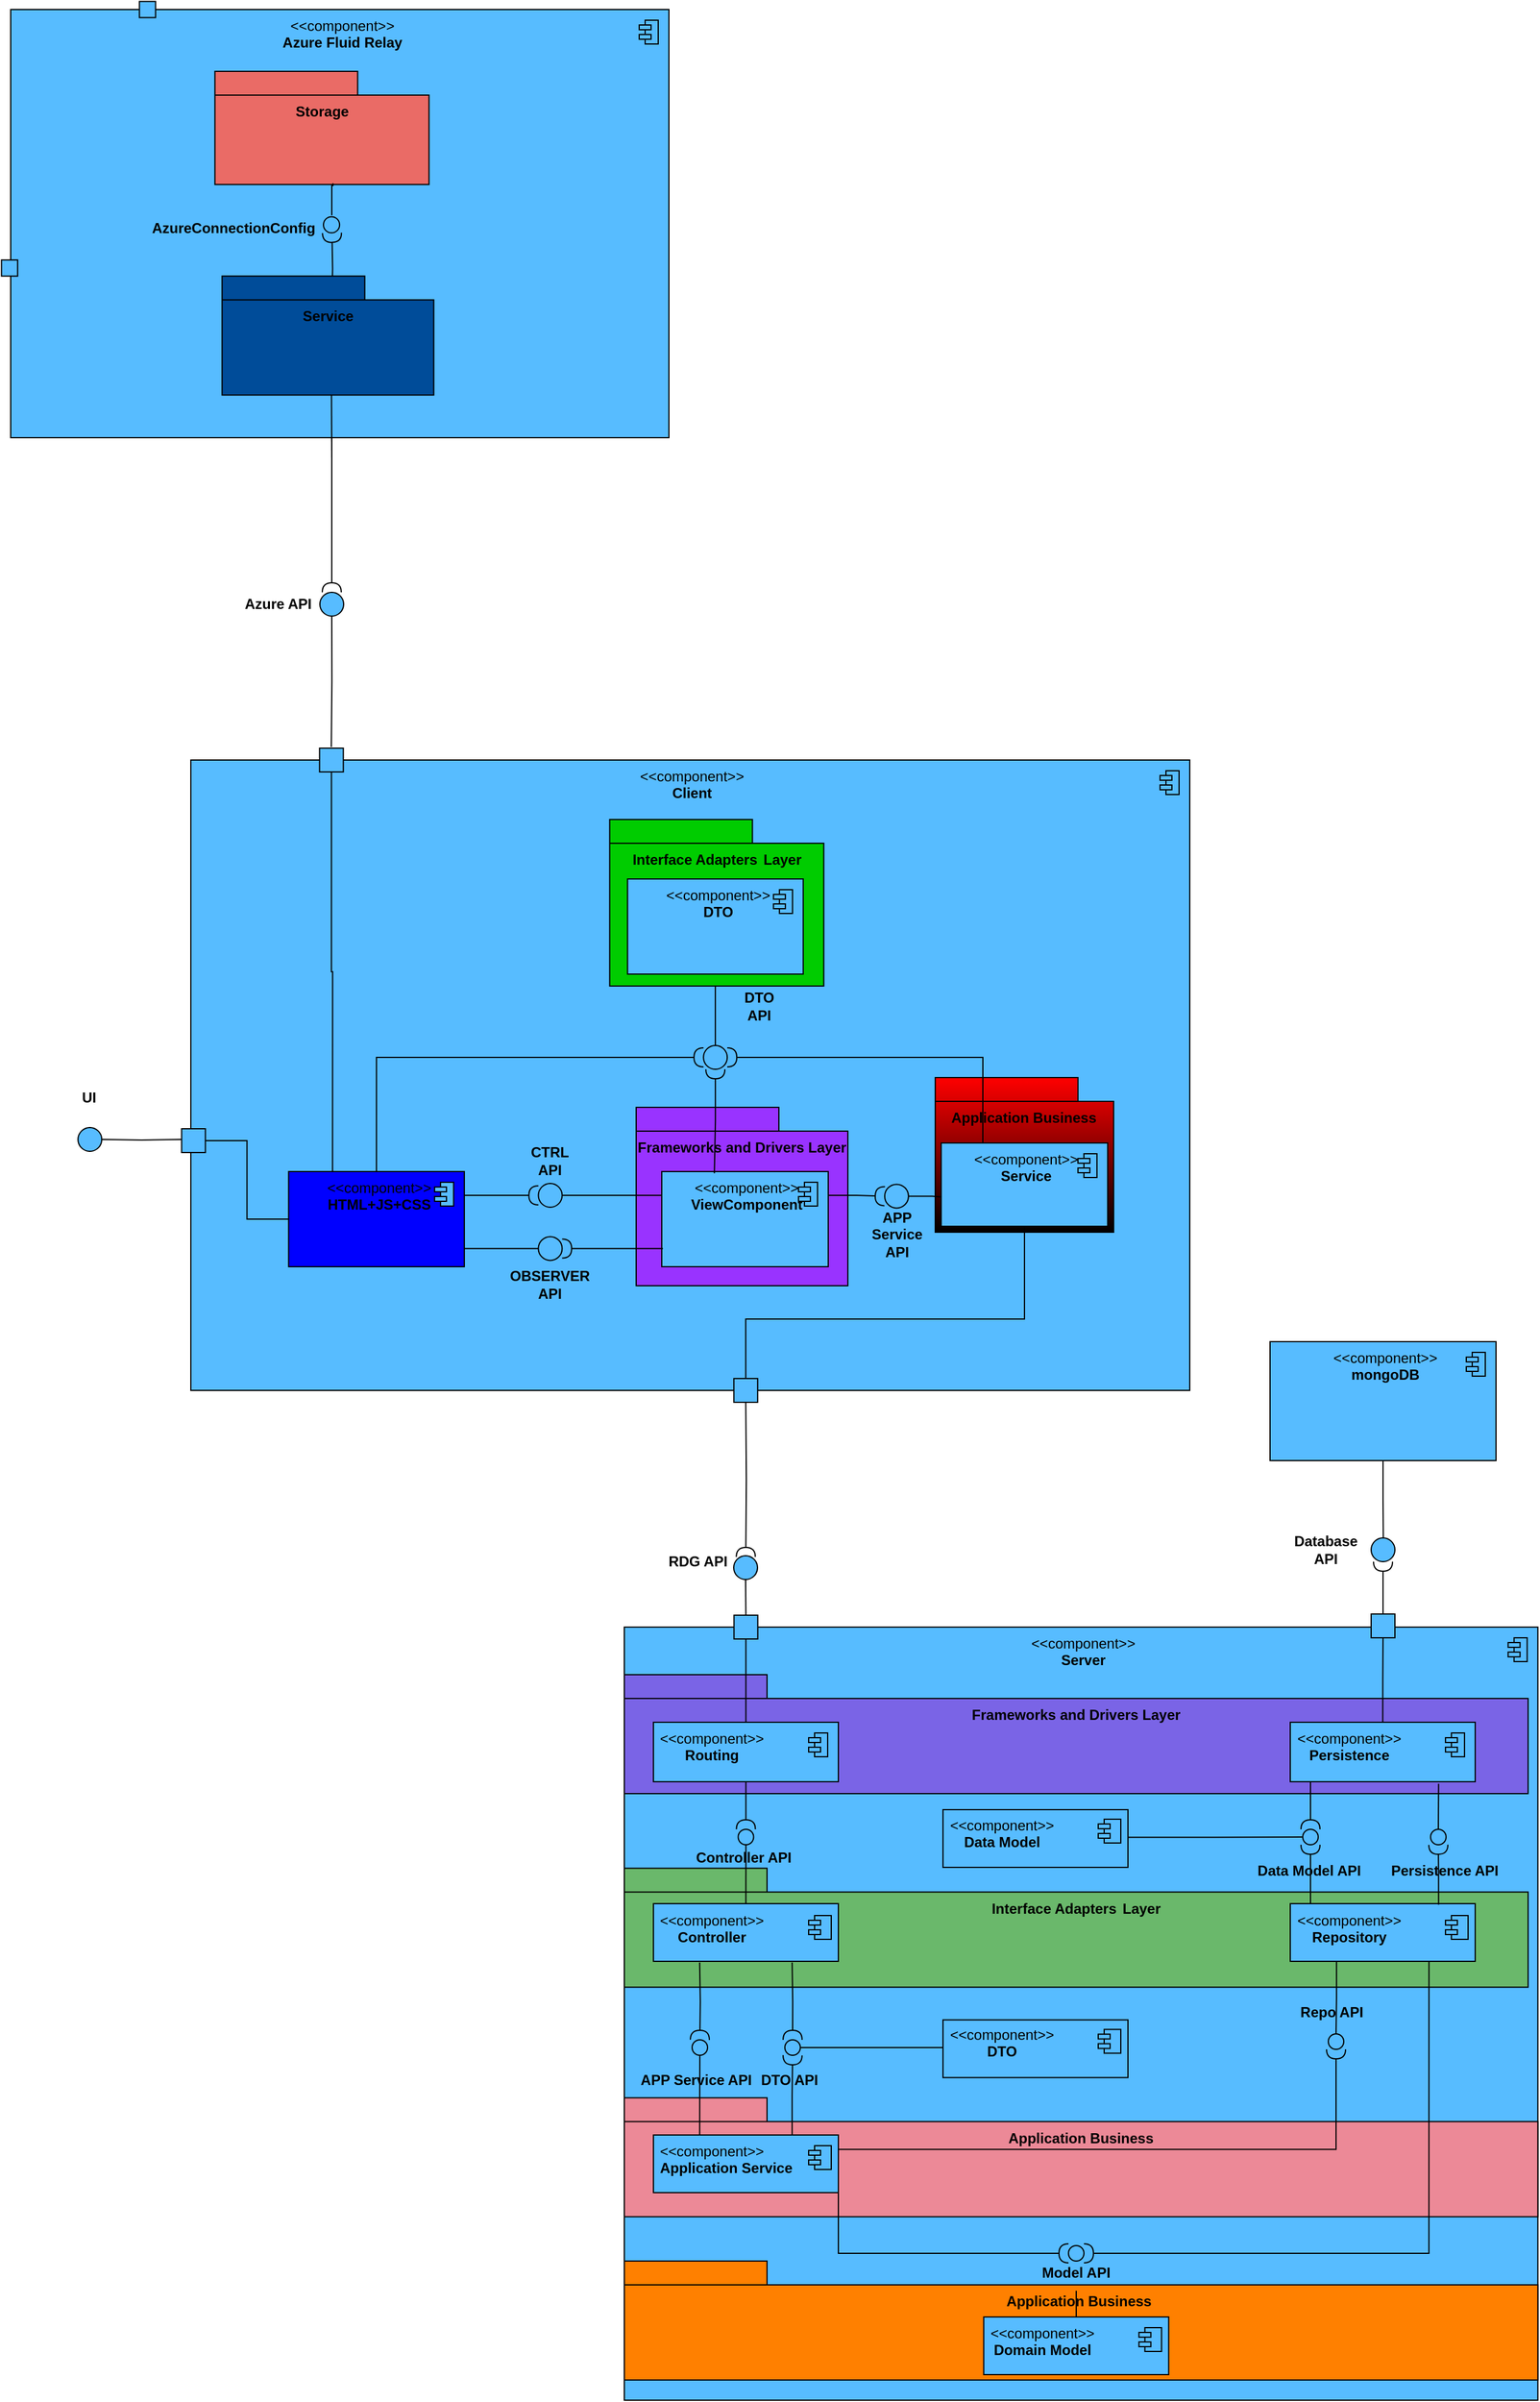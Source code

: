 <mxfile version="24.5.2" type="device">
  <diagram name="Página-1" id="wUoxnswPdTf4mjLQdT_u">
    <mxGraphModel dx="2261" dy="3084" grid="1" gridSize="10" guides="1" tooltips="1" connect="1" arrows="1" fold="1" page="1" pageScale="1" pageWidth="827" pageHeight="1169" math="0" shadow="0">
      <root>
        <mxCell id="0" />
        <mxCell id="1" parent="0" />
        <mxCell id="ajWUh77K1EoTgcpIGwOs-1" value="" style="fontStyle=1;align=center;verticalAlign=top;childLayout=stackLayout;horizontal=1;horizontalStack=0;resizeParent=1;resizeParentMax=0;resizeLast=0;marginBottom=0;fontColor=none;noLabel=1;fillColor=#57BCFF;" parent="1" vertex="1">
          <mxGeometry x="190" y="110" width="768.21" height="650" as="geometry" />
        </mxCell>
        <mxCell id="ajWUh77K1EoTgcpIGwOs-2" value="&amp;lt;&amp;lt;component&amp;gt;&amp;gt;&lt;br&gt;&lt;b&gt;Server&lt;/b&gt;" style="html=1;align=center;spacingLeft=4;verticalAlign=top;strokeColor=none;fillColor=none;whiteSpace=wrap;" parent="ajWUh77K1EoTgcpIGwOs-1" vertex="1">
          <mxGeometry width="768.21" height="650" as="geometry" />
        </mxCell>
        <mxCell id="ajWUh77K1EoTgcpIGwOs-3" value="Application Business&amp;nbsp;" style="shape=folder;fontStyle=1;tabWidth=120;tabHeight=20;tabPosition=left;html=1;boundedLbl=1;whiteSpace=wrap;fillColor=#FF8000;verticalAlign=top;strokeColor=#000000;" parent="ajWUh77K1EoTgcpIGwOs-2" vertex="1">
          <mxGeometry y="533" width="768.21" height="100" as="geometry" />
        </mxCell>
        <mxCell id="ajWUh77K1EoTgcpIGwOs-4" value="Application Business" style="shape=folder;fontStyle=1;tabWidth=120;tabHeight=20;tabPosition=left;html=1;boundedLbl=1;whiteSpace=wrap;fillColor=#ec8997;verticalAlign=top;strokeColor=#000000;" parent="ajWUh77K1EoTgcpIGwOs-2" vertex="1">
          <mxGeometry y="395.75" width="768.21" height="100" as="geometry" />
        </mxCell>
        <mxCell id="ajWUh77K1EoTgcpIGwOs-5" value="Interface Adapters&lt;span style=&quot;white-space: pre;&quot;&gt;&#x9;&lt;/span&gt; Layer" style="shape=folder;fontStyle=1;tabWidth=120;tabHeight=20;tabPosition=left;html=1;boundedLbl=1;whiteSpace=wrap;fillColor=#6AB86B;verticalAlign=top;" parent="ajWUh77K1EoTgcpIGwOs-2" vertex="1">
          <mxGeometry y="202.75" width="760" height="100" as="geometry" />
        </mxCell>
        <mxCell id="ajWUh77K1EoTgcpIGwOs-6" value="Frameworks and Drivers Layer" style="shape=folder;fontStyle=1;tabWidth=120;tabHeight=20;tabPosition=left;html=1;boundedLbl=1;whiteSpace=wrap;fillColor=#7a64e6;verticalAlign=top;" parent="ajWUh77K1EoTgcpIGwOs-2" vertex="1">
          <mxGeometry y="40" width="760" height="100" as="geometry" />
        </mxCell>
        <mxCell id="ajWUh77K1EoTgcpIGwOs-7" value="" style="shape=module;jettyWidth=10;jettyHeight=4;fillColor=#57BCFF;" parent="ajWUh77K1EoTgcpIGwOs-2" vertex="1">
          <mxGeometry x="1" width="16" height="20" relative="1" as="geometry">
            <mxPoint x="-25" y="9" as="offset" />
          </mxGeometry>
        </mxCell>
        <mxCell id="ajWUh77K1EoTgcpIGwOs-8" value="" style="fontStyle=1;align=center;verticalAlign=top;childLayout=stackLayout;horizontal=1;horizontalStack=0;resizeParent=1;resizeParentMax=0;resizeLast=0;marginBottom=0;fontColor=none;noLabel=1;fillColor=#57BCFF;" parent="ajWUh77K1EoTgcpIGwOs-2" vertex="1">
          <mxGeometry x="24.47" y="80" width="155.53" height="50" as="geometry" />
        </mxCell>
        <mxCell id="ajWUh77K1EoTgcpIGwOs-9" style="edgeStyle=orthogonalEdgeStyle;rounded=0;orthogonalLoop=1;jettySize=auto;html=1;exitX=0.5;exitY=0;exitDx=0;exitDy=0;entryX=0.5;entryY=1;entryDx=0;entryDy=0;endArrow=none;endFill=0;" parent="ajWUh77K1EoTgcpIGwOs-2" source="ajWUh77K1EoTgcpIGwOs-11" target="ajWUh77K1EoTgcpIGwOs-13" edge="1">
          <mxGeometry relative="1" as="geometry" />
        </mxCell>
        <mxCell id="ajWUh77K1EoTgcpIGwOs-10" style="edgeStyle=orthogonalEdgeStyle;rounded=0;orthogonalLoop=1;jettySize=auto;html=1;exitX=0.5;exitY=1;exitDx=0;exitDy=0;entryX=0.5;entryY=0;entryDx=0;entryDy=0;endArrow=halfCircle;endFill=0;" parent="ajWUh77K1EoTgcpIGwOs-2" source="ajWUh77K1EoTgcpIGwOs-11" target="ajWUh77K1EoTgcpIGwOs-20" edge="1">
          <mxGeometry relative="1" as="geometry" />
        </mxCell>
        <mxCell id="ajWUh77K1EoTgcpIGwOs-11" value="&amp;lt;&amp;lt;component&amp;gt;&amp;gt;&lt;br style=&quot;border-color: var(--border-color);&quot;&gt;&lt;div style=&quot;border-color: var(--border-color); text-align: center;&quot;&gt;&lt;b style=&quot;border-color: var(--border-color); background-color: initial;&quot;&gt;Routing&lt;/b&gt;&lt;/div&gt;" style="html=1;align=left;spacingLeft=4;verticalAlign=top;strokeColor=none;fillColor=none;whiteSpace=wrap;" parent="ajWUh77K1EoTgcpIGwOs-2" vertex="1">
          <mxGeometry x="24.47" y="80" width="155.53" height="50" as="geometry" />
        </mxCell>
        <mxCell id="ajWUh77K1EoTgcpIGwOs-12" value="" style="shape=module;jettyWidth=10;jettyHeight=4;fillColor=#57BCFF;" parent="ajWUh77K1EoTgcpIGwOs-11" vertex="1">
          <mxGeometry x="1" width="16" height="20" relative="1" as="geometry">
            <mxPoint x="-25" y="9" as="offset" />
          </mxGeometry>
        </mxCell>
        <mxCell id="ajWUh77K1EoTgcpIGwOs-13" value="" style="whiteSpace=wrap;html=1;aspect=fixed;fillColor=#57BCFF;" parent="ajWUh77K1EoTgcpIGwOs-2" vertex="1">
          <mxGeometry x="92.231" y="-9.998" width="20" height="20" as="geometry" />
        </mxCell>
        <mxCell id="ajWUh77K1EoTgcpIGwOs-14" value="" style="fontStyle=1;align=center;verticalAlign=top;childLayout=stackLayout;horizontal=1;horizontalStack=0;resizeParent=1;resizeParentMax=0;resizeLast=0;marginBottom=0;fontColor=none;noLabel=1;fillColor=#57BCFF;" parent="ajWUh77K1EoTgcpIGwOs-2" vertex="1">
          <mxGeometry x="24.47" y="232.5" width="155.53" height="48.5" as="geometry" />
        </mxCell>
        <mxCell id="ajWUh77K1EoTgcpIGwOs-15" style="edgeStyle=orthogonalEdgeStyle;rounded=0;orthogonalLoop=1;jettySize=auto;html=1;exitX=0.25;exitY=1;exitDx=0;exitDy=0;entryX=0.5;entryY=0;entryDx=0;entryDy=0;endArrow=halfCircle;endFill=0;" parent="ajWUh77K1EoTgcpIGwOs-2" target="ajWUh77K1EoTgcpIGwOs-28" edge="1">
          <mxGeometry relative="1" as="geometry">
            <mxPoint x="63.352" y="282" as="sourcePoint" />
          </mxGeometry>
        </mxCell>
        <mxCell id="ajWUh77K1EoTgcpIGwOs-16" style="edgeStyle=orthogonalEdgeStyle;rounded=0;orthogonalLoop=1;jettySize=auto;html=1;exitX=0.75;exitY=1;exitDx=0;exitDy=0;entryX=0.5;entryY=0;entryDx=0;entryDy=0;endArrow=halfCircle;endFill=0;" parent="ajWUh77K1EoTgcpIGwOs-2" target="ajWUh77K1EoTgcpIGwOs-29" edge="1">
          <mxGeometry relative="1" as="geometry">
            <mxPoint x="141.118" y="282" as="sourcePoint" />
          </mxGeometry>
        </mxCell>
        <mxCell id="ajWUh77K1EoTgcpIGwOs-17" style="edgeStyle=orthogonalEdgeStyle;rounded=0;orthogonalLoop=1;jettySize=auto;html=1;exitX=0.5;exitY=0;exitDx=0;exitDy=0;entryX=0.5;entryY=1;entryDx=0;entryDy=0;endArrow=none;endFill=0;" parent="ajWUh77K1EoTgcpIGwOs-2" source="ajWUh77K1EoTgcpIGwOs-18" target="ajWUh77K1EoTgcpIGwOs-20" edge="1">
          <mxGeometry relative="1" as="geometry" />
        </mxCell>
        <mxCell id="ajWUh77K1EoTgcpIGwOs-18" value="&amp;lt;&amp;lt;component&amp;gt;&amp;gt;&lt;br style=&quot;border-color: var(--border-color);&quot;&gt;&lt;div style=&quot;border-color: var(--border-color); text-align: center;&quot;&gt;&lt;b style=&quot;border-color: var(--border-color); background-color: initial;&quot;&gt;Controller&lt;/b&gt;&lt;/div&gt;" style="html=1;align=left;spacingLeft=4;verticalAlign=top;strokeColor=none;fillColor=none;whiteSpace=wrap;" parent="ajWUh77K1EoTgcpIGwOs-2" vertex="1">
          <mxGeometry x="24.47" y="232.5" width="155.53" height="48.5" as="geometry" />
        </mxCell>
        <mxCell id="ajWUh77K1EoTgcpIGwOs-19" value="" style="shape=module;jettyWidth=10;jettyHeight=4;fillColor=#57BCFF;" parent="ajWUh77K1EoTgcpIGwOs-18" vertex="1">
          <mxGeometry x="1" width="19" height="20" relative="1" as="geometry">
            <mxPoint x="-25" y="10" as="offset" />
          </mxGeometry>
        </mxCell>
        <mxCell id="ajWUh77K1EoTgcpIGwOs-20" value="" style="ellipse;whiteSpace=wrap;html=1;aspect=fixed;fillColor=#57BCFF;perimeterSpacing=0;" parent="ajWUh77K1EoTgcpIGwOs-2" vertex="1">
          <mxGeometry x="95.738" y="170.003" width="13" height="13" as="geometry" />
        </mxCell>
        <mxCell id="ajWUh77K1EoTgcpIGwOs-21" value="" style="fontStyle=1;align=center;verticalAlign=top;childLayout=stackLayout;horizontal=1;horizontalStack=0;resizeParent=1;resizeParentMax=0;resizeLast=0;marginBottom=0;fontColor=none;noLabel=1;fillColor=#57BCFF;" parent="ajWUh77K1EoTgcpIGwOs-2" vertex="1">
          <mxGeometry x="24.47" y="427" width="155.53" height="48.5" as="geometry" />
        </mxCell>
        <mxCell id="ajWUh77K1EoTgcpIGwOs-22" style="edgeStyle=orthogonalEdgeStyle;rounded=0;orthogonalLoop=1;jettySize=auto;html=1;exitX=1;exitY=1;exitDx=0;exitDy=0;entryX=0;entryY=0.5;entryDx=0;entryDy=0;endArrow=halfCircle;endFill=0;" parent="ajWUh77K1EoTgcpIGwOs-2" source="ajWUh77K1EoTgcpIGwOs-26" target="ajWUh77K1EoTgcpIGwOs-34" edge="1">
          <mxGeometry relative="1" as="geometry" />
        </mxCell>
        <mxCell id="ajWUh77K1EoTgcpIGwOs-23" style="edgeStyle=orthogonalEdgeStyle;rounded=0;orthogonalLoop=1;jettySize=auto;html=1;exitX=1;exitY=0.25;exitDx=0;exitDy=0;entryX=0.5;entryY=1;entryDx=0;entryDy=0;endArrow=halfCircle;endFill=0;" parent="ajWUh77K1EoTgcpIGwOs-2" source="ajWUh77K1EoTgcpIGwOs-26" target="ajWUh77K1EoTgcpIGwOs-47" edge="1">
          <mxGeometry relative="1" as="geometry" />
        </mxCell>
        <mxCell id="ajWUh77K1EoTgcpIGwOs-24" style="edgeStyle=orthogonalEdgeStyle;rounded=0;orthogonalLoop=1;jettySize=auto;html=1;exitX=0.75;exitY=0;exitDx=0;exitDy=0;entryX=0.5;entryY=1;entryDx=0;entryDy=0;endArrow=halfCircle;endFill=0;" parent="ajWUh77K1EoTgcpIGwOs-2" source="ajWUh77K1EoTgcpIGwOs-26" target="ajWUh77K1EoTgcpIGwOs-29" edge="1">
          <mxGeometry relative="1" as="geometry" />
        </mxCell>
        <mxCell id="ajWUh77K1EoTgcpIGwOs-25" style="edgeStyle=orthogonalEdgeStyle;rounded=0;orthogonalLoop=1;jettySize=auto;html=1;exitX=0.25;exitY=0;exitDx=0;exitDy=0;entryX=0.5;entryY=1;entryDx=0;entryDy=0;endArrow=none;endFill=0;" parent="ajWUh77K1EoTgcpIGwOs-2" source="ajWUh77K1EoTgcpIGwOs-26" target="ajWUh77K1EoTgcpIGwOs-28" edge="1">
          <mxGeometry relative="1" as="geometry" />
        </mxCell>
        <mxCell id="ajWUh77K1EoTgcpIGwOs-26" value="&amp;lt;&amp;lt;component&amp;gt;&amp;gt;&lt;br style=&quot;border-color: var(--border-color);&quot;&gt;&lt;div style=&quot;border-color: var(--border-color); text-align: center;&quot;&gt;&lt;b style=&quot;border-color: var(--border-color); background-color: initial;&quot;&gt;Application Service&lt;/b&gt;&lt;/div&gt;" style="html=1;align=left;spacingLeft=4;verticalAlign=top;strokeColor=none;fillColor=none;whiteSpace=wrap;" parent="ajWUh77K1EoTgcpIGwOs-2" vertex="1">
          <mxGeometry x="24.47" y="427" width="155.53" height="48.5" as="geometry" />
        </mxCell>
        <mxCell id="ajWUh77K1EoTgcpIGwOs-27" value="" style="shape=module;jettyWidth=10;jettyHeight=4;fillColor=#57BCFF;" parent="ajWUh77K1EoTgcpIGwOs-26" vertex="1">
          <mxGeometry x="1" width="19" height="20" relative="1" as="geometry">
            <mxPoint x="-25" y="9" as="offset" />
          </mxGeometry>
        </mxCell>
        <mxCell id="ajWUh77K1EoTgcpIGwOs-28" value="" style="ellipse;whiteSpace=wrap;html=1;aspect=fixed;fillColor=#57BCFF;perimeterSpacing=0;" parent="ajWUh77K1EoTgcpIGwOs-2" vertex="1">
          <mxGeometry x="56.998" y="347.003" width="13" height="13" as="geometry" />
        </mxCell>
        <mxCell id="ajWUh77K1EoTgcpIGwOs-29" value="" style="ellipse;whiteSpace=wrap;html=1;aspect=fixed;fillColor=#57BCFF;perimeterSpacing=0;" parent="ajWUh77K1EoTgcpIGwOs-2" vertex="1">
          <mxGeometry x="134.998" y="347.003" width="13" height="13" as="geometry" />
        </mxCell>
        <mxCell id="ajWUh77K1EoTgcpIGwOs-30" value="" style="fontStyle=1;align=center;verticalAlign=top;childLayout=stackLayout;horizontal=1;horizontalStack=0;resizeParent=1;resizeParentMax=0;resizeLast=0;marginBottom=0;fontColor=none;noLabel=1;fillColor=#57BCFF;" parent="ajWUh77K1EoTgcpIGwOs-2" vertex="1">
          <mxGeometry x="302.23" y="580" width="155.53" height="48.5" as="geometry" />
        </mxCell>
        <mxCell id="ajWUh77K1EoTgcpIGwOs-31" style="edgeStyle=orthogonalEdgeStyle;rounded=0;orthogonalLoop=1;jettySize=auto;html=1;exitX=0.5;exitY=0;exitDx=0;exitDy=0;entryX=0.5;entryY=1;entryDx=0;entryDy=0;endArrow=none;endFill=0;" parent="ajWUh77K1EoTgcpIGwOs-2" source="ajWUh77K1EoTgcpIGwOs-32" target="ajWUh77K1EoTgcpIGwOs-35" edge="1">
          <mxGeometry relative="1" as="geometry" />
        </mxCell>
        <mxCell id="ajWUh77K1EoTgcpIGwOs-32" value="&amp;lt;&amp;lt;component&amp;gt;&amp;gt;&lt;br style=&quot;border-color: var(--border-color);&quot;&gt;&lt;div style=&quot;border-color: var(--border-color); text-align: center;&quot;&gt;&lt;b&gt;Domain Model&lt;/b&gt;&lt;/div&gt;" style="html=1;align=left;spacingLeft=4;verticalAlign=top;strokeColor=none;fillColor=none;whiteSpace=wrap;" parent="ajWUh77K1EoTgcpIGwOs-2" vertex="1">
          <mxGeometry x="302.23" y="580" width="155.53" height="48.5" as="geometry" />
        </mxCell>
        <mxCell id="ajWUh77K1EoTgcpIGwOs-33" value="" style="shape=module;jettyWidth=10;jettyHeight=4;fillColor=#57BCFF;" parent="ajWUh77K1EoTgcpIGwOs-32" vertex="1">
          <mxGeometry x="1" width="19" height="20" relative="1" as="geometry">
            <mxPoint x="-25" y="9" as="offset" />
          </mxGeometry>
        </mxCell>
        <mxCell id="ajWUh77K1EoTgcpIGwOs-34" value="" style="ellipse;whiteSpace=wrap;html=1;aspect=fixed;fillColor=#57BCFF;perimeterSpacing=0;" parent="ajWUh77K1EoTgcpIGwOs-2" vertex="1">
          <mxGeometry x="373.498" y="520.003" width="13" height="13" as="geometry" />
        </mxCell>
        <mxCell id="ajWUh77K1EoTgcpIGwOs-35" value="&lt;b&gt;Model API&lt;/b&gt;" style="text;html=1;strokeColor=none;fillColor=none;align=center;verticalAlign=middle;whiteSpace=wrap;rounded=0;" parent="ajWUh77K1EoTgcpIGwOs-2" vertex="1">
          <mxGeometry x="350" y="528" width="60" height="30" as="geometry" />
        </mxCell>
        <mxCell id="ajWUh77K1EoTgcpIGwOs-36" value="" style="fontStyle=1;align=center;verticalAlign=top;childLayout=stackLayout;horizontal=1;horizontalStack=0;resizeParent=1;resizeParentMax=0;resizeLast=0;marginBottom=0;fontColor=none;noLabel=1;fillColor=#57BCFF;" parent="ajWUh77K1EoTgcpIGwOs-2" vertex="1">
          <mxGeometry x="267.97" y="330.25" width="155.53" height="48.5" as="geometry" />
        </mxCell>
        <mxCell id="ajWUh77K1EoTgcpIGwOs-37" style="edgeStyle=orthogonalEdgeStyle;rounded=0;orthogonalLoop=1;jettySize=auto;html=1;exitX=0;exitY=0.5;exitDx=0;exitDy=0;entryX=1;entryY=0.5;entryDx=0;entryDy=0;endArrow=none;endFill=0;" parent="ajWUh77K1EoTgcpIGwOs-2" source="ajWUh77K1EoTgcpIGwOs-38" target="ajWUh77K1EoTgcpIGwOs-29" edge="1">
          <mxGeometry relative="1" as="geometry" />
        </mxCell>
        <mxCell id="ajWUh77K1EoTgcpIGwOs-38" value="&amp;lt;&amp;lt;component&amp;gt;&amp;gt;&lt;br style=&quot;border-color: var(--border-color);&quot;&gt;&lt;div style=&quot;border-color: var(--border-color); text-align: center;&quot;&gt;&lt;b&gt;DTO&lt;/b&gt;&lt;/div&gt;" style="html=1;align=left;spacingLeft=4;verticalAlign=top;strokeColor=none;fillColor=none;whiteSpace=wrap;" parent="ajWUh77K1EoTgcpIGwOs-2" vertex="1">
          <mxGeometry x="267.97" y="329.25" width="155.53" height="48.5" as="geometry" />
        </mxCell>
        <mxCell id="ajWUh77K1EoTgcpIGwOs-39" value="" style="shape=module;jettyWidth=10;jettyHeight=4;fillColor=#57BCFF;" parent="ajWUh77K1EoTgcpIGwOs-38" vertex="1">
          <mxGeometry x="1" width="19" height="20" relative="1" as="geometry">
            <mxPoint x="-25" y="9" as="offset" />
          </mxGeometry>
        </mxCell>
        <mxCell id="ajWUh77K1EoTgcpIGwOs-40" value="" style="fontStyle=1;align=center;verticalAlign=top;childLayout=stackLayout;horizontal=1;horizontalStack=0;resizeParent=1;resizeParentMax=0;resizeLast=0;marginBottom=0;fontColor=none;noLabel=1;fillColor=#57BCFF;" parent="ajWUh77K1EoTgcpIGwOs-2" vertex="1">
          <mxGeometry x="560" y="232.5" width="155.53" height="48.5" as="geometry" />
        </mxCell>
        <mxCell id="ajWUh77K1EoTgcpIGwOs-41" style="edgeStyle=orthogonalEdgeStyle;rounded=0;orthogonalLoop=1;jettySize=auto;html=1;exitX=0.75;exitY=1;exitDx=0;exitDy=0;entryX=1;entryY=0.5;entryDx=0;entryDy=0;endArrow=halfCircle;endFill=0;" parent="ajWUh77K1EoTgcpIGwOs-2" source="ajWUh77K1EoTgcpIGwOs-45" target="ajWUh77K1EoTgcpIGwOs-34" edge="1">
          <mxGeometry relative="1" as="geometry" />
        </mxCell>
        <mxCell id="ajWUh77K1EoTgcpIGwOs-42" style="edgeStyle=orthogonalEdgeStyle;rounded=0;orthogonalLoop=1;jettySize=auto;html=1;exitX=0.25;exitY=0;exitDx=0;exitDy=0;entryX=0.5;entryY=1;entryDx=0;entryDy=0;endArrow=halfCircle;endFill=0;" parent="ajWUh77K1EoTgcpIGwOs-2" source="ajWUh77K1EoTgcpIGwOs-45" target="ajWUh77K1EoTgcpIGwOs-54" edge="1">
          <mxGeometry relative="1" as="geometry">
            <Array as="points">
              <mxPoint x="577" y="233" />
            </Array>
          </mxGeometry>
        </mxCell>
        <mxCell id="ajWUh77K1EoTgcpIGwOs-43" style="edgeStyle=orthogonalEdgeStyle;rounded=0;orthogonalLoop=1;jettySize=auto;html=1;exitX=0.802;exitY=0.019;exitDx=0;exitDy=0;entryX=0.5;entryY=1;entryDx=0;entryDy=0;endArrow=halfCircle;endFill=0;exitPerimeter=0;" parent="ajWUh77K1EoTgcpIGwOs-2" source="ajWUh77K1EoTgcpIGwOs-45" target="ajWUh77K1EoTgcpIGwOs-53" edge="1">
          <mxGeometry relative="1" as="geometry" />
        </mxCell>
        <mxCell id="ajWUh77K1EoTgcpIGwOs-44" style="edgeStyle=orthogonalEdgeStyle;rounded=0;orthogonalLoop=1;jettySize=auto;html=1;exitX=0.25;exitY=1;exitDx=0;exitDy=0;entryX=0.5;entryY=0;entryDx=0;entryDy=0;endArrow=none;endFill=0;" parent="ajWUh77K1EoTgcpIGwOs-2" source="ajWUh77K1EoTgcpIGwOs-45" target="ajWUh77K1EoTgcpIGwOs-47" edge="1">
          <mxGeometry relative="1" as="geometry" />
        </mxCell>
        <mxCell id="ajWUh77K1EoTgcpIGwOs-45" value="&amp;lt;&amp;lt;component&amp;gt;&amp;gt;&lt;br style=&quot;border-color: var(--border-color);&quot;&gt;&lt;div style=&quot;border-color: var(--border-color); text-align: center;&quot;&gt;&lt;b style=&quot;border-color: var(--border-color); background-color: initial;&quot;&gt;Repository&lt;/b&gt;&lt;/div&gt;" style="html=1;align=left;spacingLeft=4;verticalAlign=top;strokeColor=none;fillColor=none;whiteSpace=wrap;" parent="ajWUh77K1EoTgcpIGwOs-2" vertex="1">
          <mxGeometry x="560" y="232.5" width="155.53" height="48.5" as="geometry" />
        </mxCell>
        <mxCell id="ajWUh77K1EoTgcpIGwOs-46" value="" style="shape=module;jettyWidth=10;jettyHeight=4;fillColor=#57BCFF;" parent="ajWUh77K1EoTgcpIGwOs-45" vertex="1">
          <mxGeometry x="1" width="19" height="20" relative="1" as="geometry">
            <mxPoint x="-25" y="10" as="offset" />
          </mxGeometry>
        </mxCell>
        <mxCell id="ajWUh77K1EoTgcpIGwOs-47" value="" style="ellipse;whiteSpace=wrap;html=1;aspect=fixed;fillColor=#57BCFF;perimeterSpacing=0;" parent="ajWUh77K1EoTgcpIGwOs-2" vertex="1">
          <mxGeometry x="591.998" y="342.003" width="13" height="13" as="geometry" />
        </mxCell>
        <mxCell id="ajWUh77K1EoTgcpIGwOs-48" value="" style="fontStyle=1;align=center;verticalAlign=top;childLayout=stackLayout;horizontal=1;horizontalStack=0;resizeParent=1;resizeParentMax=0;resizeLast=0;marginBottom=0;fontColor=none;noLabel=1;fillColor=#57BCFF;" parent="ajWUh77K1EoTgcpIGwOs-2" vertex="1">
          <mxGeometry x="560" y="80" width="155.53" height="50" as="geometry" />
        </mxCell>
        <mxCell id="ajWUh77K1EoTgcpIGwOs-49" style="edgeStyle=orthogonalEdgeStyle;rounded=0;orthogonalLoop=1;jettySize=auto;html=1;exitX=0;exitY=1;exitDx=0;exitDy=0;entryX=0.5;entryY=0;entryDx=0;entryDy=0;endArrow=halfCircle;endFill=0;" parent="ajWUh77K1EoTgcpIGwOs-2" source="ajWUh77K1EoTgcpIGwOs-51" target="ajWUh77K1EoTgcpIGwOs-54" edge="1">
          <mxGeometry relative="1" as="geometry">
            <Array as="points">
              <mxPoint x="577" y="130" />
            </Array>
          </mxGeometry>
        </mxCell>
        <mxCell id="ajWUh77K1EoTgcpIGwOs-50" style="edgeStyle=orthogonalEdgeStyle;rounded=0;orthogonalLoop=1;jettySize=auto;html=1;exitX=0.5;exitY=0;exitDx=0;exitDy=0;entryX=0.5;entryY=1;entryDx=0;entryDy=0;endArrow=none;endFill=0;" parent="ajWUh77K1EoTgcpIGwOs-2" source="ajWUh77K1EoTgcpIGwOs-51" target="ajWUh77K1EoTgcpIGwOs-66" edge="1">
          <mxGeometry relative="1" as="geometry" />
        </mxCell>
        <mxCell id="ajWUh77K1EoTgcpIGwOs-51" value="&amp;lt;&amp;lt;component&amp;gt;&amp;gt;&lt;br style=&quot;border-color: var(--border-color);&quot;&gt;&lt;div style=&quot;border-color: var(--border-color); text-align: center;&quot;&gt;&lt;b style=&quot;border-color: var(--border-color); background-color: initial;&quot;&gt;Persistence&lt;/b&gt;&lt;/div&gt;" style="html=1;align=left;spacingLeft=4;verticalAlign=top;strokeColor=none;fillColor=none;whiteSpace=wrap;" parent="ajWUh77K1EoTgcpIGwOs-2" vertex="1">
          <mxGeometry x="560" y="80" width="155.53" height="50" as="geometry" />
        </mxCell>
        <mxCell id="ajWUh77K1EoTgcpIGwOs-52" value="" style="shape=module;jettyWidth=10;jettyHeight=4;fillColor=#57BCFF;" parent="ajWUh77K1EoTgcpIGwOs-51" vertex="1">
          <mxGeometry x="1" width="16" height="20" relative="1" as="geometry">
            <mxPoint x="-25" y="9" as="offset" />
          </mxGeometry>
        </mxCell>
        <mxCell id="ajWUh77K1EoTgcpIGwOs-53" value="" style="ellipse;whiteSpace=wrap;html=1;aspect=fixed;fillColor=#57BCFF;perimeterSpacing=0;" parent="ajWUh77K1EoTgcpIGwOs-2" vertex="1">
          <mxGeometry x="677.998" y="170.003" width="13" height="13" as="geometry" />
        </mxCell>
        <mxCell id="ajWUh77K1EoTgcpIGwOs-54" value="" style="ellipse;whiteSpace=wrap;html=1;aspect=fixed;fillColor=#57BCFF;perimeterSpacing=0;" parent="ajWUh77K1EoTgcpIGwOs-2" vertex="1">
          <mxGeometry x="570.498" y="170.003" width="13" height="13" as="geometry" />
        </mxCell>
        <mxCell id="ajWUh77K1EoTgcpIGwOs-55" value="&lt;b&gt;Data Model API&lt;/b&gt;" style="text;html=1;strokeColor=none;fillColor=none;align=center;verticalAlign=middle;whiteSpace=wrap;rounded=0;" parent="ajWUh77K1EoTgcpIGwOs-2" vertex="1">
          <mxGeometry x="530" y="190" width="92" height="30" as="geometry" />
        </mxCell>
        <mxCell id="ajWUh77K1EoTgcpIGwOs-56" value="" style="fontStyle=1;align=center;verticalAlign=top;childLayout=stackLayout;horizontal=1;horizontalStack=0;resizeParent=1;resizeParentMax=0;resizeLast=0;marginBottom=0;fontColor=none;noLabel=1;fillColor=#57BCFF;" parent="ajWUh77K1EoTgcpIGwOs-2" vertex="1">
          <mxGeometry x="267.97" y="153.5" width="155.53" height="48.5" as="geometry" />
        </mxCell>
        <mxCell id="ajWUh77K1EoTgcpIGwOs-57" style="edgeStyle=orthogonalEdgeStyle;rounded=0;orthogonalLoop=1;jettySize=auto;html=1;exitX=1;exitY=0.5;exitDx=0;exitDy=0;entryX=0;entryY=0.5;entryDx=0;entryDy=0;endArrow=none;endFill=0;" parent="ajWUh77K1EoTgcpIGwOs-2" source="ajWUh77K1EoTgcpIGwOs-58" target="ajWUh77K1EoTgcpIGwOs-54" edge="1">
          <mxGeometry relative="1" as="geometry" />
        </mxCell>
        <mxCell id="ajWUh77K1EoTgcpIGwOs-58" value="&amp;lt;&amp;lt;component&amp;gt;&amp;gt;&lt;br style=&quot;border-color: var(--border-color);&quot;&gt;&lt;div style=&quot;border-color: var(--border-color); text-align: center;&quot;&gt;&lt;b&gt;Data Model&lt;/b&gt;&lt;/div&gt;" style="html=1;align=left;spacingLeft=4;verticalAlign=top;strokeColor=none;fillColor=none;whiteSpace=wrap;" parent="ajWUh77K1EoTgcpIGwOs-2" vertex="1">
          <mxGeometry x="267.97" y="152.5" width="155.53" height="48.5" as="geometry" />
        </mxCell>
        <mxCell id="ajWUh77K1EoTgcpIGwOs-59" value="" style="shape=module;jettyWidth=10;jettyHeight=4;fillColor=#57BCFF;" parent="ajWUh77K1EoTgcpIGwOs-58" vertex="1">
          <mxGeometry x="1" width="19" height="20" relative="1" as="geometry">
            <mxPoint x="-25" y="9" as="offset" />
          </mxGeometry>
        </mxCell>
        <mxCell id="ajWUh77K1EoTgcpIGwOs-60" style="edgeStyle=orthogonalEdgeStyle;rounded=0;orthogonalLoop=1;jettySize=auto;html=1;exitX=0.5;exitY=0;exitDx=0;exitDy=0;entryX=0.802;entryY=1.036;entryDx=0;entryDy=0;entryPerimeter=0;endArrow=none;endFill=0;" parent="ajWUh77K1EoTgcpIGwOs-2" source="ajWUh77K1EoTgcpIGwOs-53" target="ajWUh77K1EoTgcpIGwOs-51" edge="1">
          <mxGeometry relative="1" as="geometry" />
        </mxCell>
        <mxCell id="ajWUh77K1EoTgcpIGwOs-61" value="&lt;b&gt;Persistence API&lt;/b&gt;" style="text;html=1;strokeColor=none;fillColor=none;align=center;verticalAlign=middle;whiteSpace=wrap;rounded=0;" parent="ajWUh77K1EoTgcpIGwOs-2" vertex="1">
          <mxGeometry x="640" y="190" width="100" height="30" as="geometry" />
        </mxCell>
        <mxCell id="ajWUh77K1EoTgcpIGwOs-62" value="&lt;b&gt;Repo API&lt;/b&gt;" style="text;html=1;strokeColor=none;fillColor=none;align=center;verticalAlign=middle;whiteSpace=wrap;rounded=0;" parent="ajWUh77K1EoTgcpIGwOs-2" vertex="1">
          <mxGeometry x="565" y="309.25" width="60" height="30" as="geometry" />
        </mxCell>
        <mxCell id="ajWUh77K1EoTgcpIGwOs-63" value="&lt;b&gt;Controller API&lt;/b&gt;" style="text;html=1;strokeColor=none;fillColor=none;align=center;verticalAlign=middle;whiteSpace=wrap;rounded=0;" parent="ajWUh77K1EoTgcpIGwOs-2" vertex="1">
          <mxGeometry x="57" y="179" width="87" height="30" as="geometry" />
        </mxCell>
        <mxCell id="ajWUh77K1EoTgcpIGwOs-64" value="&lt;b&gt;DTO API&lt;/b&gt;" style="text;html=1;strokeColor=none;fillColor=none;align=center;verticalAlign=middle;whiteSpace=wrap;rounded=0;" parent="ajWUh77K1EoTgcpIGwOs-2" vertex="1">
          <mxGeometry x="108.74" y="365.75" width="60" height="30" as="geometry" />
        </mxCell>
        <mxCell id="ajWUh77K1EoTgcpIGwOs-65" value="&lt;b&gt;APP Service API&lt;/b&gt;" style="text;html=1;strokeColor=none;fillColor=none;align=center;verticalAlign=middle;whiteSpace=wrap;rounded=0;" parent="ajWUh77K1EoTgcpIGwOs-2" vertex="1">
          <mxGeometry x="8.21" y="365.75" width="104.53" height="30" as="geometry" />
        </mxCell>
        <mxCell id="ajWUh77K1EoTgcpIGwOs-66" value="" style="whiteSpace=wrap;html=1;aspect=fixed;fillColor=#57BCFF;" parent="ajWUh77K1EoTgcpIGwOs-2" vertex="1">
          <mxGeometry x="628.001" y="-10.998" width="20" height="20" as="geometry" />
        </mxCell>
        <mxCell id="ajWUh77K1EoTgcpIGwOs-67" value="" style="ellipse;whiteSpace=wrap;html=1;aspect=fixed;fillColor=#57BCFF;" parent="1" vertex="1">
          <mxGeometry x="282" y="50" width="20" height="20" as="geometry" />
        </mxCell>
        <mxCell id="ajWUh77K1EoTgcpIGwOs-68" style="edgeStyle=orthogonalEdgeStyle;rounded=0;orthogonalLoop=1;jettySize=auto;html=1;exitX=0.5;exitY=0;exitDx=0;exitDy=0;entryX=0.5;entryY=1;entryDx=0;entryDy=0;endArrow=none;endFill=0;" parent="1" source="ajWUh77K1EoTgcpIGwOs-13" target="ajWUh77K1EoTgcpIGwOs-67" edge="1">
          <mxGeometry relative="1" as="geometry" />
        </mxCell>
        <mxCell id="ajWUh77K1EoTgcpIGwOs-69" value="&lt;b&gt;RDG API&lt;/b&gt;" style="text;html=1;strokeColor=none;fillColor=none;align=center;verticalAlign=middle;whiteSpace=wrap;rounded=0;" parent="1" vertex="1">
          <mxGeometry x="222" y="40" width="60" height="30" as="geometry" />
        </mxCell>
        <mxCell id="ajWUh77K1EoTgcpIGwOs-70" value="" style="ellipse;whiteSpace=wrap;html=1;aspect=fixed;fillColor=#57BCFF;" parent="1" vertex="1">
          <mxGeometry x="818" y="35" width="20" height="20" as="geometry" />
        </mxCell>
        <mxCell id="ajWUh77K1EoTgcpIGwOs-71" value="&lt;b&gt;Database API&lt;/b&gt;" style="text;html=1;strokeColor=none;fillColor=none;align=center;verticalAlign=middle;whiteSpace=wrap;rounded=0;" parent="1" vertex="1">
          <mxGeometry x="750" y="30" width="60" height="30" as="geometry" />
        </mxCell>
        <mxCell id="ajWUh77K1EoTgcpIGwOs-72" style="edgeStyle=orthogonalEdgeStyle;rounded=0;orthogonalLoop=1;jettySize=auto;html=1;exitX=0.5;exitY=0;exitDx=0;exitDy=0;entryX=0.5;entryY=1;entryDx=0;entryDy=0;endArrow=halfCircle;endFill=0;" parent="1" source="ajWUh77K1EoTgcpIGwOs-66" target="ajWUh77K1EoTgcpIGwOs-70" edge="1">
          <mxGeometry relative="1" as="geometry">
            <mxPoint x="827.77" y="69" as="targetPoint" />
          </mxGeometry>
        </mxCell>
        <mxCell id="ajWUh77K1EoTgcpIGwOs-73" value="" style="fontStyle=1;align=center;verticalAlign=top;childLayout=stackLayout;horizontal=1;horizontalStack=0;resizeParent=1;resizeParentMax=0;resizeLast=0;marginBottom=0;fontColor=none;noLabel=1;fillColor=#57BCFF;" parent="1" vertex="1">
          <mxGeometry x="733" y="-130" width="190" height="100" as="geometry" />
        </mxCell>
        <mxCell id="ajWUh77K1EoTgcpIGwOs-74" value="&amp;lt;&amp;lt;component&amp;gt;&amp;gt;&lt;br&gt;&lt;b&gt;mongoDB&lt;/b&gt;" style="html=1;align=center;spacingLeft=4;verticalAlign=top;strokeColor=none;fillColor=none;whiteSpace=wrap;" parent="ajWUh77K1EoTgcpIGwOs-73" vertex="1">
          <mxGeometry width="190" height="100" as="geometry" />
        </mxCell>
        <mxCell id="ajWUh77K1EoTgcpIGwOs-75" value="" style="shape=module;jettyWidth=10;jettyHeight=4;fillColor=#57BCFF;" parent="ajWUh77K1EoTgcpIGwOs-74" vertex="1">
          <mxGeometry x="1" width="16" height="20" relative="1" as="geometry">
            <mxPoint x="-25" y="9" as="offset" />
          </mxGeometry>
        </mxCell>
        <mxCell id="ajWUh77K1EoTgcpIGwOs-76" style="edgeStyle=orthogonalEdgeStyle;rounded=0;orthogonalLoop=1;jettySize=auto;html=1;entryX=0.5;entryY=0;entryDx=0;entryDy=0;endArrow=none;endFill=0;" parent="1" source="ajWUh77K1EoTgcpIGwOs-74" edge="1">
          <mxGeometry relative="1" as="geometry">
            <mxPoint x="828.23" y="35" as="targetPoint" />
          </mxGeometry>
        </mxCell>
        <mxCell id="ajWUh77K1EoTgcpIGwOs-77" style="edgeStyle=orthogonalEdgeStyle;rounded=0;orthogonalLoop=1;jettySize=auto;html=1;entryX=0.5;entryY=1;entryDx=0;entryDy=0;endArrow=none;endFill=0;startArrow=halfCircle;startFill=0;" parent="1" target="ajWUh77K1EoTgcpIGwOs-118" edge="1">
          <mxGeometry relative="1" as="geometry">
            <mxPoint x="292.14" y="51" as="sourcePoint" />
          </mxGeometry>
        </mxCell>
        <mxCell id="ajWUh77K1EoTgcpIGwOs-78" value="" style="fontStyle=1;align=center;verticalAlign=top;childLayout=stackLayout;horizontal=1;horizontalStack=0;resizeParent=1;resizeParentMax=0;resizeLast=0;marginBottom=0;fontColor=none;noLabel=1;fillColor=#57BCFF;" parent="1" vertex="1">
          <mxGeometry x="-174.52" y="-619" width="840" height="530.002" as="geometry" />
        </mxCell>
        <mxCell id="ajWUh77K1EoTgcpIGwOs-79" value="&amp;lt;&amp;lt;component&amp;gt;&amp;gt;&lt;br&gt;&lt;b&gt;Client&lt;br&gt;&lt;/b&gt;" style="html=1;align=center;spacingLeft=4;verticalAlign=top;strokeColor=none;fillColor=none;whiteSpace=wrap;" parent="ajWUh77K1EoTgcpIGwOs-78" vertex="1">
          <mxGeometry width="840" height="530.002" as="geometry" />
        </mxCell>
        <mxCell id="ajWUh77K1EoTgcpIGwOs-80" value="" style="shape=module;jettyWidth=10;jettyHeight=4;fillColor=#57BCFF;" parent="ajWUh77K1EoTgcpIGwOs-79" vertex="1">
          <mxGeometry x="1" width="16" height="20" relative="1" as="geometry">
            <mxPoint x="-25" y="9" as="offset" />
          </mxGeometry>
        </mxCell>
        <mxCell id="ajWUh77K1EoTgcpIGwOs-81" value="" style="whiteSpace=wrap;html=1;aspect=fixed;fillColor=#57BCFF;" parent="ajWUh77K1EoTgcpIGwOs-79" vertex="1">
          <mxGeometry x="-7.759" y="310.002" width="20" height="20" as="geometry" />
        </mxCell>
        <mxCell id="ajWUh77K1EoTgcpIGwOs-82" value="" style="ellipse;whiteSpace=wrap;html=1;aspect=fixed;fillColor=#57BCFF;" parent="ajWUh77K1EoTgcpIGwOs-79" vertex="1">
          <mxGeometry x="583.48" y="356.7" width="20" height="20" as="geometry" />
        </mxCell>
        <mxCell id="ajWUh77K1EoTgcpIGwOs-83" value="&lt;b&gt;APP&lt;br&gt;Service&lt;br&gt;API&lt;/b&gt;" style="text;html=1;strokeColor=none;fillColor=none;align=center;verticalAlign=middle;whiteSpace=wrap;rounded=0;" parent="ajWUh77K1EoTgcpIGwOs-79" vertex="1">
          <mxGeometry x="541.21" y="384" width="104.53" height="30" as="geometry" />
        </mxCell>
        <mxCell id="ajWUh77K1EoTgcpIGwOs-84" value="Frameworks and Drivers Layer" style="shape=folder;fontStyle=1;tabWidth=120;tabHeight=20;tabPosition=left;html=1;boundedLbl=1;whiteSpace=wrap;fillColor=#9933FF;verticalAlign=top;flipH=0;flipV=0;direction=east;" parent="ajWUh77K1EoTgcpIGwOs-79" vertex="1">
          <mxGeometry x="374.48" y="292" width="178" height="150" as="geometry" />
        </mxCell>
        <mxCell id="ajWUh77K1EoTgcpIGwOs-85" value="" style="fontStyle=1;align=center;verticalAlign=top;childLayout=stackLayout;horizontal=1;horizontalStack=0;resizeParent=1;resizeParentMax=0;resizeLast=0;marginBottom=0;fontColor=none;noLabel=1;fillColor=#57BCFF;" parent="ajWUh77K1EoTgcpIGwOs-79" vertex="1">
          <mxGeometry x="395.984" y="346.004" width="140" height="80" as="geometry" />
        </mxCell>
        <mxCell id="ajWUh77K1EoTgcpIGwOs-86" value="&amp;lt;&amp;lt;component&amp;gt;&amp;gt;&lt;br&gt;&lt;b&gt;ViewComponent&lt;/b&gt;" style="html=1;align=center;spacingLeft=4;verticalAlign=top;strokeColor=none;fillColor=none;whiteSpace=wrap;" parent="ajWUh77K1EoTgcpIGwOs-85" vertex="1">
          <mxGeometry width="140" height="80" as="geometry" />
        </mxCell>
        <mxCell id="ajWUh77K1EoTgcpIGwOs-87" value="" style="shape=module;jettyWidth=10;jettyHeight=4;fillColor=#57BCFF;" parent="ajWUh77K1EoTgcpIGwOs-86" vertex="1">
          <mxGeometry x="1" width="16" height="20" relative="1" as="geometry">
            <mxPoint x="-25" y="9" as="offset" />
          </mxGeometry>
        </mxCell>
        <mxCell id="ajWUh77K1EoTgcpIGwOs-88" style="edgeStyle=orthogonalEdgeStyle;rounded=0;orthogonalLoop=1;jettySize=auto;html=1;exitX=1;exitY=0.25;exitDx=0;exitDy=0;entryX=0;entryY=0.5;entryDx=0;entryDy=0;endArrow=halfCircle;endFill=0;" parent="ajWUh77K1EoTgcpIGwOs-79" source="ajWUh77K1EoTgcpIGwOs-86" target="ajWUh77K1EoTgcpIGwOs-82" edge="1">
          <mxGeometry relative="1" as="geometry" />
        </mxCell>
        <mxCell id="ajWUh77K1EoTgcpIGwOs-89" value="Application Business" style="shape=folder;fontStyle=1;tabWidth=120;tabHeight=20;tabPosition=left;html=1;boundedLbl=1;whiteSpace=wrap;fillColor=#FF0000;verticalAlign=top;strokeColor=#000000;gradientColor=default;" parent="ajWUh77K1EoTgcpIGwOs-79" vertex="1">
          <mxGeometry x="625.98" y="267" width="150" height="130" as="geometry" />
        </mxCell>
        <mxCell id="ajWUh77K1EoTgcpIGwOs-90" value="" style="fontStyle=1;align=center;verticalAlign=top;childLayout=stackLayout;horizontal=1;horizontalStack=0;resizeParent=1;resizeParentMax=0;resizeLast=0;marginBottom=0;fontColor=none;noLabel=1;fillColor=#57BCFF;" parent="ajWUh77K1EoTgcpIGwOs-79" vertex="1">
          <mxGeometry x="630.98" y="322" width="140" height="70" as="geometry" />
        </mxCell>
        <mxCell id="ajWUh77K1EoTgcpIGwOs-91" value="&amp;lt;&amp;lt;component&amp;gt;&amp;gt;&lt;b&gt;&lt;br&gt;Service&lt;/b&gt;" style="html=1;align=center;spacingLeft=4;verticalAlign=top;strokeColor=none;fillColor=none;whiteSpace=wrap;" parent="ajWUh77K1EoTgcpIGwOs-90" vertex="1">
          <mxGeometry width="140" height="70" as="geometry" />
        </mxCell>
        <mxCell id="ajWUh77K1EoTgcpIGwOs-92" value="" style="shape=module;jettyWidth=10;jettyHeight=4;fillColor=#57BCFF;" parent="ajWUh77K1EoTgcpIGwOs-91" vertex="1">
          <mxGeometry x="1" width="16" height="20" relative="1" as="geometry">
            <mxPoint x="-25" y="9" as="offset" />
          </mxGeometry>
        </mxCell>
        <mxCell id="ajWUh77K1EoTgcpIGwOs-93" style="edgeStyle=orthogonalEdgeStyle;rounded=0;orthogonalLoop=1;jettySize=auto;html=1;endArrow=none;endFill=0;entryX=0.002;entryY=0.648;entryDx=0;entryDy=0;entryPerimeter=0;" parent="ajWUh77K1EoTgcpIGwOs-79" source="ajWUh77K1EoTgcpIGwOs-82" target="ajWUh77K1EoTgcpIGwOs-91" edge="1">
          <mxGeometry relative="1" as="geometry">
            <mxPoint x="634.48" y="367" as="targetPoint" />
          </mxGeometry>
        </mxCell>
        <mxCell id="ajWUh77K1EoTgcpIGwOs-94" style="edgeStyle=orthogonalEdgeStyle;rounded=0;orthogonalLoop=1;jettySize=auto;html=1;entryX=0.25;entryY=0;entryDx=0;entryDy=0;endArrow=none;endFill=0;startArrow=halfCircle;startFill=0;" parent="ajWUh77K1EoTgcpIGwOs-79" source="ajWUh77K1EoTgcpIGwOs-96" target="ajWUh77K1EoTgcpIGwOs-91" edge="1">
          <mxGeometry relative="1" as="geometry" />
        </mxCell>
        <mxCell id="ajWUh77K1EoTgcpIGwOs-95" style="edgeStyle=orthogonalEdgeStyle;rounded=0;orthogonalLoop=1;jettySize=auto;html=1;entryX=0.5;entryY=0;entryDx=0;entryDy=0;endArrow=none;endFill=0;startArrow=halfCircle;startFill=0;" parent="ajWUh77K1EoTgcpIGwOs-79" source="ajWUh77K1EoTgcpIGwOs-96" target="ajWUh77K1EoTgcpIGwOs-102" edge="1">
          <mxGeometry relative="1" as="geometry" />
        </mxCell>
        <mxCell id="ajWUh77K1EoTgcpIGwOs-96" value="" style="ellipse;whiteSpace=wrap;html=1;aspect=fixed;fillColor=#57BCFF;" parent="ajWUh77K1EoTgcpIGwOs-79" vertex="1">
          <mxGeometry x="431.09" y="240" width="20" height="20" as="geometry" />
        </mxCell>
        <mxCell id="ajWUh77K1EoTgcpIGwOs-97" style="edgeStyle=orthogonalEdgeStyle;rounded=0;orthogonalLoop=1;jettySize=auto;html=1;endArrow=none;endFill=0;entryX=0.5;entryY=0;entryDx=0;entryDy=0;" parent="ajWUh77K1EoTgcpIGwOs-79" source="ajWUh77K1EoTgcpIGwOs-113" target="ajWUh77K1EoTgcpIGwOs-96" edge="1">
          <mxGeometry relative="1" as="geometry">
            <mxPoint x="583.329" y="260" as="targetPoint" />
          </mxGeometry>
        </mxCell>
        <mxCell id="ajWUh77K1EoTgcpIGwOs-98" style="edgeStyle=orthogonalEdgeStyle;rounded=0;orthogonalLoop=1;jettySize=auto;html=1;entryX=0;entryY=0.25;entryDx=0;entryDy=0;endArrow=none;endFill=0;" parent="ajWUh77K1EoTgcpIGwOs-79" source="ajWUh77K1EoTgcpIGwOs-99" target="ajWUh77K1EoTgcpIGwOs-86" edge="1">
          <mxGeometry relative="1" as="geometry" />
        </mxCell>
        <mxCell id="ajWUh77K1EoTgcpIGwOs-99" value="" style="ellipse;whiteSpace=wrap;html=1;aspect=fixed;fillColor=#57BCFF;" parent="ajWUh77K1EoTgcpIGwOs-79" vertex="1">
          <mxGeometry x="292.24" y="356" width="20" height="20" as="geometry" />
        </mxCell>
        <mxCell id="ajWUh77K1EoTgcpIGwOs-100" value="" style="ellipse;whiteSpace=wrap;html=1;aspect=fixed;fillColor=#57BCFF;" parent="ajWUh77K1EoTgcpIGwOs-79" vertex="1">
          <mxGeometry x="292.24" y="400.7" width="20" height="20" as="geometry" />
        </mxCell>
        <mxCell id="ajWUh77K1EoTgcpIGwOs-101" value="" style="fontStyle=1;align=center;verticalAlign=top;childLayout=stackLayout;horizontal=1;horizontalStack=0;resizeParent=1;resizeParentMax=0;resizeLast=0;marginBottom=0;fontColor=none;noLabel=1;fillColor=#0000FF;" parent="ajWUh77K1EoTgcpIGwOs-79" vertex="1">
          <mxGeometry x="82.244" y="346.004" width="147.71" height="80" as="geometry" />
        </mxCell>
        <mxCell id="ajWUh77K1EoTgcpIGwOs-102" value="&amp;lt;&amp;lt;component&amp;gt;&amp;gt;&lt;br&gt;&lt;b&gt;HTML+JS+CSS&lt;br&gt;&lt;/b&gt;" style="html=1;align=center;spacingLeft=4;verticalAlign=top;strokeColor=none;fillColor=none;whiteSpace=wrap;" parent="ajWUh77K1EoTgcpIGwOs-101" vertex="1">
          <mxGeometry width="147.71" height="80" as="geometry" />
        </mxCell>
        <mxCell id="ajWUh77K1EoTgcpIGwOs-103" value="" style="shape=module;jettyWidth=10;jettyHeight=4;fillColor=#57BCFF;" parent="ajWUh77K1EoTgcpIGwOs-102" vertex="1">
          <mxGeometry x="1" width="16" height="20" relative="1" as="geometry">
            <mxPoint x="-25" y="9" as="offset" />
          </mxGeometry>
        </mxCell>
        <mxCell id="ajWUh77K1EoTgcpIGwOs-104" style="edgeStyle=orthogonalEdgeStyle;rounded=0;orthogonalLoop=1;jettySize=auto;html=1;entryX=0.999;entryY=0.809;entryDx=0;entryDy=0;entryPerimeter=0;endArrow=none;endFill=0;" parent="ajWUh77K1EoTgcpIGwOs-79" source="ajWUh77K1EoTgcpIGwOs-100" target="ajWUh77K1EoTgcpIGwOs-102" edge="1">
          <mxGeometry relative="1" as="geometry" />
        </mxCell>
        <mxCell id="ajWUh77K1EoTgcpIGwOs-105" style="edgeStyle=orthogonalEdgeStyle;rounded=0;orthogonalLoop=1;jettySize=auto;html=1;entryX=1;entryY=0.25;entryDx=0;entryDy=0;endArrow=none;endFill=0;startArrow=halfCircle;startFill=0;" parent="ajWUh77K1EoTgcpIGwOs-79" source="ajWUh77K1EoTgcpIGwOs-99" target="ajWUh77K1EoTgcpIGwOs-102" edge="1">
          <mxGeometry relative="1" as="geometry" />
        </mxCell>
        <mxCell id="ajWUh77K1EoTgcpIGwOs-106" style="edgeStyle=orthogonalEdgeStyle;rounded=0;orthogonalLoop=1;jettySize=auto;html=1;entryX=0.007;entryY=0.81;entryDx=0;entryDy=0;entryPerimeter=0;endArrow=none;endFill=0;startArrow=halfCircle;startFill=0;" parent="ajWUh77K1EoTgcpIGwOs-79" source="ajWUh77K1EoTgcpIGwOs-100" target="ajWUh77K1EoTgcpIGwOs-86" edge="1">
          <mxGeometry relative="1" as="geometry" />
        </mxCell>
        <mxCell id="ajWUh77K1EoTgcpIGwOs-107" value="&lt;b&gt;CTRL&lt;br&gt;API&lt;/b&gt;" style="text;html=1;strokeColor=none;fillColor=none;align=center;verticalAlign=middle;whiteSpace=wrap;rounded=0;" parent="ajWUh77K1EoTgcpIGwOs-79" vertex="1">
          <mxGeometry x="249.98" y="322" width="104.53" height="30" as="geometry" />
        </mxCell>
        <mxCell id="ajWUh77K1EoTgcpIGwOs-108" value="&lt;b&gt;OBSERVER&lt;br&gt;API&lt;/b&gt;" style="text;html=1;strokeColor=none;fillColor=none;align=center;verticalAlign=middle;whiteSpace=wrap;rounded=0;" parent="ajWUh77K1EoTgcpIGwOs-79" vertex="1">
          <mxGeometry x="249.98" y="426" width="104.53" height="30" as="geometry" />
        </mxCell>
        <mxCell id="ajWUh77K1EoTgcpIGwOs-109" style="edgeStyle=orthogonalEdgeStyle;rounded=0;orthogonalLoop=1;jettySize=auto;html=1;entryX=1;entryY=0.5;entryDx=0;entryDy=0;endArrow=none;endFill=0;" parent="ajWUh77K1EoTgcpIGwOs-79" source="ajWUh77K1EoTgcpIGwOs-102" target="ajWUh77K1EoTgcpIGwOs-81" edge="1">
          <mxGeometry relative="1" as="geometry" />
        </mxCell>
        <mxCell id="ajWUh77K1EoTgcpIGwOs-110" value="" style="whiteSpace=wrap;html=1;aspect=fixed;fillColor=#57BCFF;" parent="ajWUh77K1EoTgcpIGwOs-79" vertex="1">
          <mxGeometry x="108.241" y="-9.998" width="20" height="20" as="geometry" />
        </mxCell>
        <mxCell id="ajWUh77K1EoTgcpIGwOs-111" value="Interface Adapters&lt;span style=&quot;white-space: pre;&quot;&gt;&#x9;&lt;/span&gt; Layer" style="shape=folder;fontStyle=1;tabWidth=120;tabHeight=20;tabPosition=left;html=1;boundedLbl=1;whiteSpace=wrap;fillColor=#00CC00;verticalAlign=top;" parent="ajWUh77K1EoTgcpIGwOs-79" vertex="1">
          <mxGeometry x="352.24" y="50" width="180" height="140" as="geometry" />
        </mxCell>
        <mxCell id="ajWUh77K1EoTgcpIGwOs-112" value="" style="fontStyle=1;align=center;verticalAlign=top;childLayout=stackLayout;horizontal=1;horizontalStack=0;resizeParent=1;resizeParentMax=0;resizeLast=0;marginBottom=0;fontColor=none;noLabel=1;fillColor=#57BCFF;" parent="ajWUh77K1EoTgcpIGwOs-79" vertex="1">
          <mxGeometry x="367.234" y="100.004" width="147.71" height="80" as="geometry" />
        </mxCell>
        <mxCell id="ajWUh77K1EoTgcpIGwOs-113" value="&amp;lt;&amp;lt;component&amp;gt;&amp;gt;&lt;br&gt;&lt;b&gt;DTO&lt;br&gt;&lt;/b&gt;" style="html=1;align=center;spacingLeft=4;verticalAlign=top;strokeColor=none;fillColor=none;whiteSpace=wrap;" parent="ajWUh77K1EoTgcpIGwOs-112" vertex="1">
          <mxGeometry width="147.71" height="80" as="geometry" />
        </mxCell>
        <mxCell id="ajWUh77K1EoTgcpIGwOs-114" value="" style="shape=module;jettyWidth=10;jettyHeight=4;fillColor=#57BCFF;" parent="ajWUh77K1EoTgcpIGwOs-113" vertex="1">
          <mxGeometry x="1" width="16" height="20" relative="1" as="geometry">
            <mxPoint x="-25" y="9" as="offset" />
          </mxGeometry>
        </mxCell>
        <mxCell id="ajWUh77K1EoTgcpIGwOs-115" value="&lt;b&gt;DTO&lt;br&gt;API&lt;/b&gt;" style="text;html=1;strokeColor=none;fillColor=none;align=center;verticalAlign=middle;whiteSpace=wrap;rounded=0;" parent="ajWUh77K1EoTgcpIGwOs-79" vertex="1">
          <mxGeometry x="425.92" y="192" width="104.53" height="30" as="geometry" />
        </mxCell>
        <mxCell id="ajWUh77K1EoTgcpIGwOs-116" style="edgeStyle=orthogonalEdgeStyle;rounded=0;orthogonalLoop=1;jettySize=auto;html=1;entryX=0.316;entryY=0.018;entryDx=0;entryDy=0;entryPerimeter=0;endArrow=none;endFill=0;startArrow=halfCircle;startFill=0;" parent="ajWUh77K1EoTgcpIGwOs-79" source="ajWUh77K1EoTgcpIGwOs-96" target="ajWUh77K1EoTgcpIGwOs-86" edge="1">
          <mxGeometry relative="1" as="geometry" />
        </mxCell>
        <mxCell id="ajWUh77K1EoTgcpIGwOs-117" style="edgeStyle=orthogonalEdgeStyle;rounded=0;orthogonalLoop=1;jettySize=auto;html=1;exitX=0.25;exitY=0;exitDx=0;exitDy=0;entryX=0.5;entryY=1;entryDx=0;entryDy=0;endArrow=none;endFill=0;" parent="ajWUh77K1EoTgcpIGwOs-79" source="ajWUh77K1EoTgcpIGwOs-102" target="ajWUh77K1EoTgcpIGwOs-110" edge="1">
          <mxGeometry relative="1" as="geometry" />
        </mxCell>
        <mxCell id="ajWUh77K1EoTgcpIGwOs-118" value="" style="whiteSpace=wrap;html=1;aspect=fixed;fillColor=#57BCFF;" parent="1" vertex="1">
          <mxGeometry x="282.141" y="-98.998" width="20" height="20" as="geometry" />
        </mxCell>
        <mxCell id="ajWUh77K1EoTgcpIGwOs-119" style="edgeStyle=orthogonalEdgeStyle;rounded=0;orthogonalLoop=1;jettySize=auto;html=1;entryX=0.5;entryY=0;entryDx=0;entryDy=0;endArrow=none;endFill=0;" parent="1" source="ajWUh77K1EoTgcpIGwOs-91" target="ajWUh77K1EoTgcpIGwOs-118" edge="1">
          <mxGeometry relative="1" as="geometry">
            <Array as="points">
              <mxPoint x="526.14" y="-149" />
              <mxPoint x="292.14" y="-149" />
            </Array>
          </mxGeometry>
        </mxCell>
        <mxCell id="ajWUh77K1EoTgcpIGwOs-121" value="" style="ellipse;whiteSpace=wrap;html=1;aspect=fixed;fillColor=#57BCFF;" parent="1" vertex="1">
          <mxGeometry x="-269.42" y="-310" width="20" height="20" as="geometry" />
        </mxCell>
        <mxCell id="ajWUh77K1EoTgcpIGwOs-122" style="edgeStyle=orthogonalEdgeStyle;rounded=0;orthogonalLoop=1;jettySize=auto;html=1;exitX=0;exitY=0.5;exitDx=0;exitDy=0;entryX=1;entryY=0.5;entryDx=0;entryDy=0;endArrow=none;endFill=0;" parent="1" target="ajWUh77K1EoTgcpIGwOs-121" edge="1">
          <mxGeometry relative="1" as="geometry">
            <mxPoint x="-182.419" y="-299.998" as="sourcePoint" />
          </mxGeometry>
        </mxCell>
        <mxCell id="ajWUh77K1EoTgcpIGwOs-123" value="&lt;b&gt;UI&lt;br&gt;&lt;/b&gt;" style="text;html=1;strokeColor=none;fillColor=none;align=center;verticalAlign=middle;whiteSpace=wrap;rounded=0;" parent="1" vertex="1">
          <mxGeometry x="-290" y="-350" width="60" height="30" as="geometry" />
        </mxCell>
        <mxCell id="ajWUh77K1EoTgcpIGwOs-131" value="" style="ellipse;whiteSpace=wrap;html=1;aspect=fixed;fillColor=#57BCFF;" parent="1" vertex="1">
          <mxGeometry x="-66.01" y="-760" width="20" height="20" as="geometry" />
        </mxCell>
        <mxCell id="ajWUh77K1EoTgcpIGwOs-132" style="edgeStyle=orthogonalEdgeStyle;rounded=0;orthogonalLoop=1;jettySize=auto;html=1;entryX=0.5;entryY=0;entryDx=0;entryDy=0;endArrow=halfCircle;endFill=0;exitX=0.5;exitY=1;exitDx=0;exitDy=0;exitPerimeter=0;jumpStyle=gap;" parent="1" source="tlHfcLn6whFFO7zJR12V-47" target="ajWUh77K1EoTgcpIGwOs-131" edge="1">
          <mxGeometry relative="1" as="geometry">
            <mxPoint x="-57" y="-890" as="sourcePoint" />
            <Array as="points">
              <mxPoint x="-56" y="-926" />
            </Array>
          </mxGeometry>
        </mxCell>
        <mxCell id="ajWUh77K1EoTgcpIGwOs-133" value="&lt;b&gt;Azure API&lt;/b&gt;" style="text;html=1;strokeColor=none;fillColor=none;align=center;verticalAlign=middle;whiteSpace=wrap;rounded=0;" parent="1" vertex="1">
          <mxGeometry x="-130.54" y="-765" width="60" height="30" as="geometry" />
        </mxCell>
        <mxCell id="ajWUh77K1EoTgcpIGwOs-134" style="edgeStyle=orthogonalEdgeStyle;rounded=0;orthogonalLoop=1;jettySize=auto;html=1;entryX=0.5;entryY=1;entryDx=0;entryDy=0;endArrow=none;endFill=0;" parent="1" target="ajWUh77K1EoTgcpIGwOs-131" edge="1">
          <mxGeometry relative="1" as="geometry">
            <mxPoint x="-56.4" y="-629.998" as="sourcePoint" />
          </mxGeometry>
        </mxCell>
        <mxCell id="tlHfcLn6whFFO7zJR12V-51" value="" style="edgeStyle=orthogonalEdgeStyle;rounded=0;orthogonalLoop=1;jettySize=auto;html=1;entryX=0.5;entryY=0;entryDx=0;entryDy=0;endArrow=halfCircle;endFill=0;" edge="1" parent="1" target="tlHfcLn6whFFO7zJR12V-1">
          <mxGeometry relative="1" as="geometry">
            <mxPoint x="-57" y="-890" as="sourcePoint" />
            <mxPoint x="-57" y="-760" as="targetPoint" />
            <Array as="points">
              <mxPoint x="-57" y="-960" />
            </Array>
          </mxGeometry>
        </mxCell>
        <mxCell id="tlHfcLn6whFFO7zJR12V-1" value="" style="fontStyle=1;align=center;verticalAlign=top;childLayout=stackLayout;horizontal=1;horizontalStack=0;resizeParent=1;resizeParentMax=0;resizeLast=0;marginBottom=0;fontColor=none;noLabel=1;fillColor=#57BCFF;" vertex="1" parent="1">
          <mxGeometry x="-326.0" y="-1250" width="553.5" height="360" as="geometry" />
        </mxCell>
        <mxCell id="tlHfcLn6whFFO7zJR12V-2" value="&amp;lt;&amp;lt;component&amp;gt;&amp;gt;&lt;br&gt;&lt;b&gt;Azure Fluid Relay&lt;br&gt;&lt;/b&gt;" style="html=1;align=center;spacingLeft=4;verticalAlign=top;strokeColor=none;fillColor=none;whiteSpace=wrap;" vertex="1" parent="tlHfcLn6whFFO7zJR12V-1">
          <mxGeometry width="553.5" height="360" as="geometry" />
        </mxCell>
        <mxCell id="tlHfcLn6whFFO7zJR12V-3" value="" style="shape=module;jettyWidth=10;jettyHeight=4;fillColor=#57BCFF;" vertex="1" parent="tlHfcLn6whFFO7zJR12V-2">
          <mxGeometry x="1" width="16" height="20" relative="1" as="geometry">
            <mxPoint x="-25" y="9" as="offset" />
          </mxGeometry>
        </mxCell>
        <mxCell id="tlHfcLn6whFFO7zJR12V-4" value="" style="whiteSpace=wrap;html=1;aspect=fixed;fillColor=#57BCFF;" vertex="1" parent="tlHfcLn6whFFO7zJR12V-2">
          <mxGeometry x="-7.759" y="210.567" width="13.585" height="13.585" as="geometry" />
        </mxCell>
        <mxCell id="tlHfcLn6whFFO7zJR12V-18" style="edgeStyle=orthogonalEdgeStyle;rounded=0;orthogonalLoop=1;jettySize=auto;html=1;entryX=0.5;entryY=0;entryDx=0;entryDy=0;endArrow=none;endFill=0;startArrow=halfCircle;startFill=0;" edge="1" parent="tlHfcLn6whFFO7zJR12V-2">
          <mxGeometry relative="1" as="geometry">
            <mxPoint x="270.15" y="187.81" as="sourcePoint" />
            <mxPoint x="269.999" y="246.901" as="targetPoint" />
          </mxGeometry>
        </mxCell>
        <mxCell id="tlHfcLn6whFFO7zJR12V-19" value="" style="ellipse;whiteSpace=wrap;html=1;aspect=fixed;fillColor=#57BCFF;" vertex="1" parent="tlHfcLn6whFFO7zJR12V-2">
          <mxGeometry x="263.0" y="174.208" width="13.585" height="13.585" as="geometry" />
        </mxCell>
        <mxCell id="tlHfcLn6whFFO7zJR12V-33" value="" style="whiteSpace=wrap;html=1;aspect=fixed;fillColor=#57BCFF;" vertex="1" parent="tlHfcLn6whFFO7zJR12V-2">
          <mxGeometry x="108.241" y="-6.791" width="13.585" height="13.585" as="geometry" />
        </mxCell>
        <mxCell id="tlHfcLn6whFFO7zJR12V-34" value="Storage" style="shape=folder;fontStyle=1;tabWidth=120;tabHeight=20;tabPosition=left;html=1;boundedLbl=1;whiteSpace=wrap;fillColor=#EA6B66;verticalAlign=top;" vertex="1" parent="tlHfcLn6whFFO7zJR12V-2">
          <mxGeometry x="171.75" y="52.002" width="180" height="95.094" as="geometry" />
        </mxCell>
        <mxCell id="tlHfcLn6whFFO7zJR12V-38" value="&lt;b&gt;AzureConnectionConfig&lt;/b&gt;" style="text;html=1;strokeColor=none;fillColor=none;align=center;verticalAlign=middle;whiteSpace=wrap;rounded=0;" vertex="1" parent="tlHfcLn6whFFO7zJR12V-2">
          <mxGeometry x="135.0" y="174.205" width="104.53" height="20.377" as="geometry" />
        </mxCell>
        <mxCell id="tlHfcLn6whFFO7zJR12V-47" value="Service" style="shape=folder;fontStyle=1;tabWidth=120;tabHeight=20;tabPosition=left;html=1;boundedLbl=1;whiteSpace=wrap;fillColor=#004C99;verticalAlign=top;flipH=0;flipV=0;direction=east;" vertex="1" parent="tlHfcLn6whFFO7zJR12V-2">
          <mxGeometry x="177.75" y="224.15" width="178" height="100" as="geometry" />
        </mxCell>
        <mxCell id="tlHfcLn6whFFO7zJR12V-64" style="edgeStyle=orthogonalEdgeStyle;rounded=0;orthogonalLoop=1;jettySize=auto;html=1;endArrow=none;endFill=0;" edge="1" parent="tlHfcLn6whFFO7zJR12V-2">
          <mxGeometry relative="1" as="geometry">
            <mxPoint x="270.0" y="173" as="sourcePoint" />
            <mxPoint x="271.0" y="146.096" as="targetPoint" />
            <Array as="points">
              <mxPoint x="270" y="148" />
              <mxPoint x="271" y="148" />
            </Array>
          </mxGeometry>
        </mxCell>
        <mxCell id="tlHfcLn6whFFO7zJR12V-67" style="edgeStyle=orthogonalEdgeStyle;rounded=0;orthogonalLoop=1;jettySize=auto;html=1;entryX=0.5;entryY=1;entryDx=0;entryDy=0;endArrow=none;endFill=0;entryPerimeter=0;" edge="1" parent="tlHfcLn6whFFO7zJR12V-2">
          <mxGeometry relative="1" as="geometry">
            <mxPoint x="270.0" y="380" as="sourcePoint" />
            <mxPoint x="269.75" y="324.15" as="targetPoint" />
            <Array as="points">
              <mxPoint x="270" y="380" />
            </Array>
          </mxGeometry>
        </mxCell>
      </root>
    </mxGraphModel>
  </diagram>
</mxfile>

